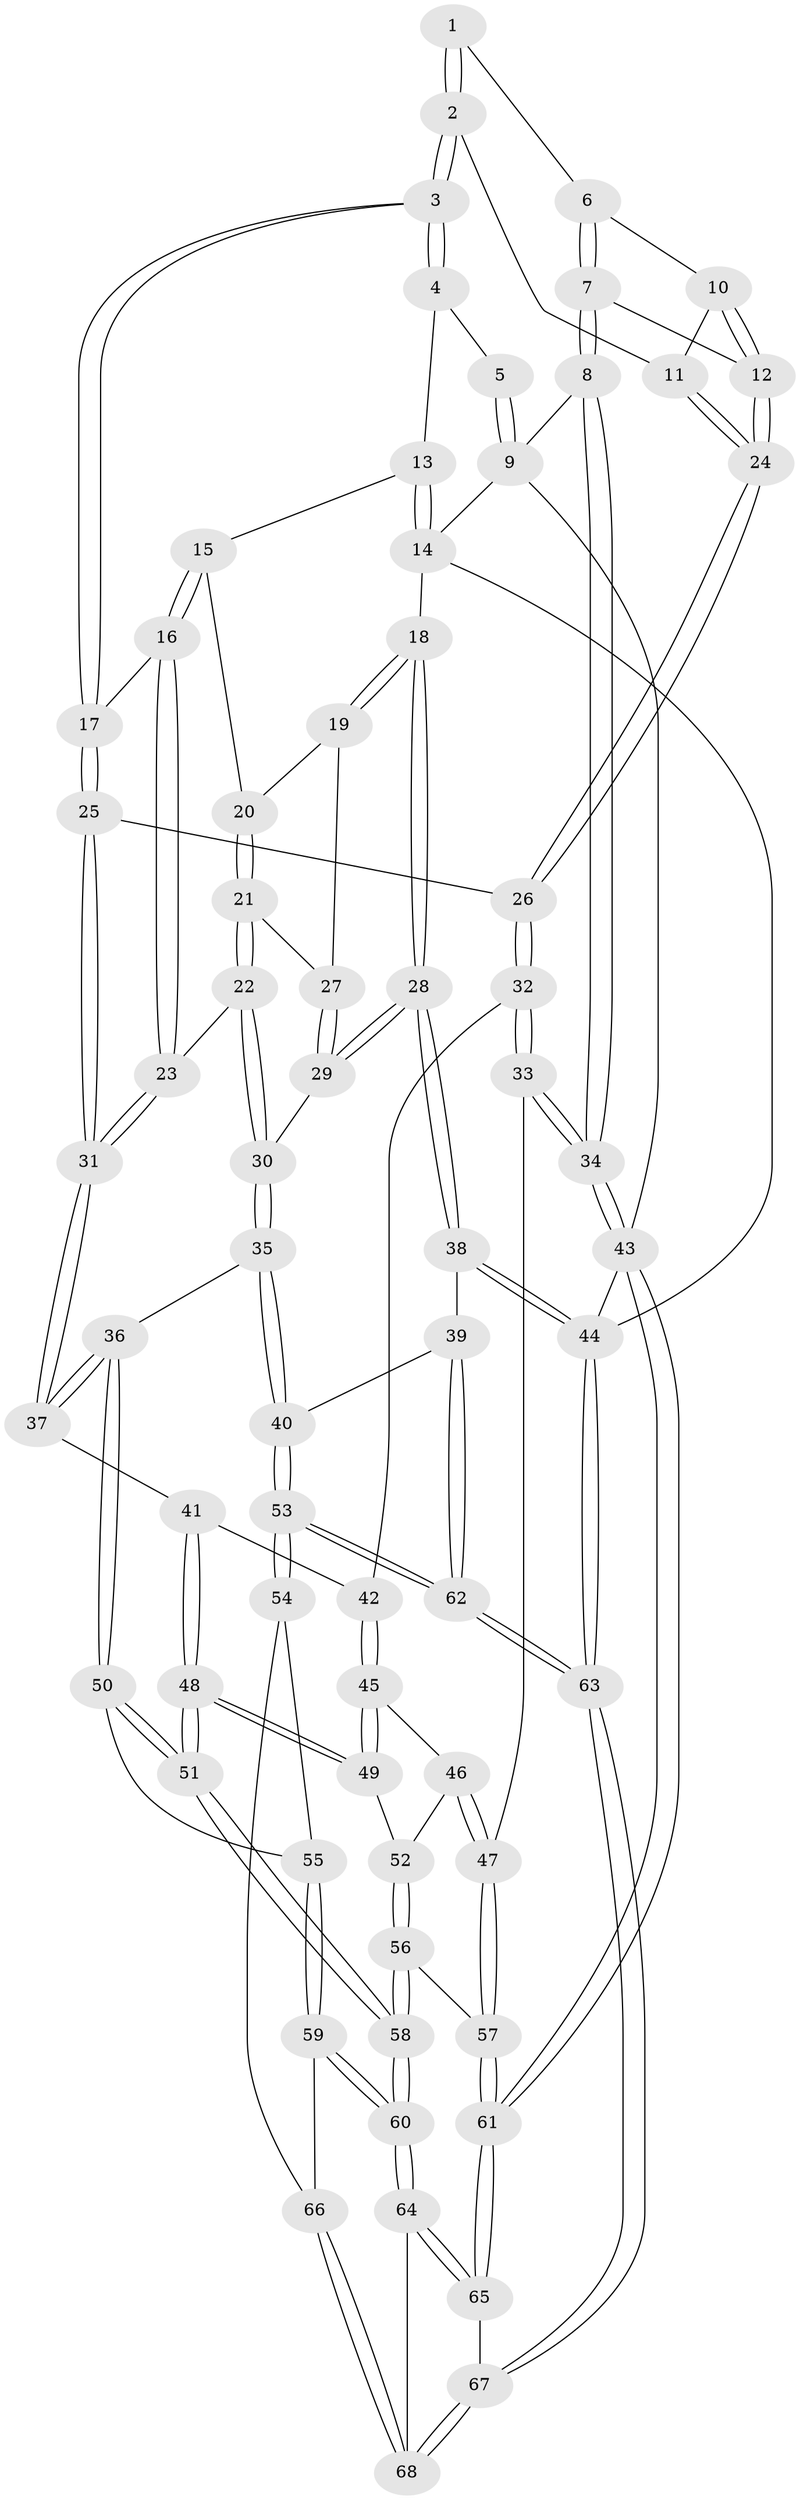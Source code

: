 // Generated by graph-tools (version 1.1) at 2025/50/03/09/25 03:50:59]
// undirected, 68 vertices, 167 edges
graph export_dot {
graph [start="1"]
  node [color=gray90,style=filled];
  1 [pos="+0.29629864110651827+0"];
  2 [pos="+0.4104117406590564+0.06428320475219171"];
  3 [pos="+0.5786390769456935+0.08217870897189007"];
  4 [pos="+0.5876669904816556+0"];
  5 [pos="+0.2803417533493047+0"];
  6 [pos="+0.2994063856880964+0"];
  7 [pos="+0.10696604695466878+0.1606742382286833"];
  8 [pos="+0+0.06869777039833438"];
  9 [pos="+0+0"];
  10 [pos="+0.3036824830160444+0.005485432810746294"];
  11 [pos="+0.37489086073756694+0.07231708210390282"];
  12 [pos="+0.2221270599666984+0.20199706893151495"];
  13 [pos="+0.9688724468638374+0"];
  14 [pos="+1+0"];
  15 [pos="+0.8565287862616024+0"];
  16 [pos="+0.6551028804510727+0.15471823009247332"];
  17 [pos="+0.5878900067573193+0.11302346865928704"];
  18 [pos="+1+0"];
  19 [pos="+0.9675329662376885+0.11029635892643927"];
  20 [pos="+0.8620239322517417+0.04196000850958317"];
  21 [pos="+0.8423862407624009+0.14866504599785743"];
  22 [pos="+0.7668050514310151+0.2270145901492183"];
  23 [pos="+0.6967919643535486+0.19512574669159577"];
  24 [pos="+0.2478260456334798+0.21898648560898545"];
  25 [pos="+0.41941721912804547+0.27915014033044133"];
  26 [pos="+0.30723745945330083+0.2862117938968853"];
  27 [pos="+0.9527076753418762+0.12247790622715843"];
  28 [pos="+1+0.46839238533877864"];
  29 [pos="+0.9464934189966893+0.31678851697640065"];
  30 [pos="+0.7678098172587655+0.22835913862423127"];
  31 [pos="+0.5603795780495062+0.4660798733453145"];
  32 [pos="+0.26156212529140166+0.4244682550334321"];
  33 [pos="+0+0.5090447382563531"];
  34 [pos="+0+0.4750102413082655"];
  35 [pos="+0.7316909874938148+0.5062954764475572"];
  36 [pos="+0.5948986284754768+0.5109699623911563"];
  37 [pos="+0.5616304430665037+0.47060381514653044"];
  38 [pos="+1+0.4717616320448508"];
  39 [pos="+1+0.5139754274625898"];
  40 [pos="+0.8404067355625238+0.5611147725955077"];
  41 [pos="+0.3235620685698042+0.5198992166402808"];
  42 [pos="+0.31363282179014773+0.5105924868545302"];
  43 [pos="+0+1"];
  44 [pos="+1+1"];
  45 [pos="+0.19487738493714876+0.6110374093622116"];
  46 [pos="+0.1932180104436648+0.6114999312492493"];
  47 [pos="+0.10989214127099119+0.6246647885745046"];
  48 [pos="+0.35445609427486624+0.6414656728328948"];
  49 [pos="+0.2791614223282881+0.6475850832267541"];
  50 [pos="+0.5753611384078299+0.5651117622427241"];
  51 [pos="+0.3606648924794641+0.650278037569266"];
  52 [pos="+0.2383109091321841+0.671338604288737"];
  53 [pos="+0.7648191529442464+0.7719394705517244"];
  54 [pos="+0.7066164741107515+0.7529353359711988"];
  55 [pos="+0.5764539023205156+0.586098628308257"];
  56 [pos="+0.20528271274023896+0.7042125643043753"];
  57 [pos="+0.14433284391366188+0.7254682080715008"];
  58 [pos="+0.3701023953574871+0.7304435136074147"];
  59 [pos="+0.5194911885786997+0.7654561412537476"];
  60 [pos="+0.3920438369819447+0.803542845459315"];
  61 [pos="+0.11177222005413956+1"];
  62 [pos="+0.8422497594721261+1"];
  63 [pos="+0.8622024405805496+1"];
  64 [pos="+0.369517549847881+0.8496578209946887"];
  65 [pos="+0.19174683086808353+1"];
  66 [pos="+0.5428168267675482+0.7762277732868181"];
  67 [pos="+0.8172254845874068+1"];
  68 [pos="+0.6268128789255005+0.9220382699083242"];
  1 -- 2;
  1 -- 2;
  1 -- 6;
  2 -- 3;
  2 -- 3;
  2 -- 11;
  3 -- 4;
  3 -- 4;
  3 -- 17;
  3 -- 17;
  4 -- 5;
  4 -- 13;
  5 -- 9;
  5 -- 9;
  6 -- 7;
  6 -- 7;
  6 -- 10;
  7 -- 8;
  7 -- 8;
  7 -- 12;
  8 -- 9;
  8 -- 34;
  8 -- 34;
  9 -- 14;
  9 -- 43;
  10 -- 11;
  10 -- 12;
  10 -- 12;
  11 -- 24;
  11 -- 24;
  12 -- 24;
  12 -- 24;
  13 -- 14;
  13 -- 14;
  13 -- 15;
  14 -- 18;
  14 -- 44;
  15 -- 16;
  15 -- 16;
  15 -- 20;
  16 -- 17;
  16 -- 23;
  16 -- 23;
  17 -- 25;
  17 -- 25;
  18 -- 19;
  18 -- 19;
  18 -- 28;
  18 -- 28;
  19 -- 20;
  19 -- 27;
  20 -- 21;
  20 -- 21;
  21 -- 22;
  21 -- 22;
  21 -- 27;
  22 -- 23;
  22 -- 30;
  22 -- 30;
  23 -- 31;
  23 -- 31;
  24 -- 26;
  24 -- 26;
  25 -- 26;
  25 -- 31;
  25 -- 31;
  26 -- 32;
  26 -- 32;
  27 -- 29;
  27 -- 29;
  28 -- 29;
  28 -- 29;
  28 -- 38;
  28 -- 38;
  29 -- 30;
  30 -- 35;
  30 -- 35;
  31 -- 37;
  31 -- 37;
  32 -- 33;
  32 -- 33;
  32 -- 42;
  33 -- 34;
  33 -- 34;
  33 -- 47;
  34 -- 43;
  34 -- 43;
  35 -- 36;
  35 -- 40;
  35 -- 40;
  36 -- 37;
  36 -- 37;
  36 -- 50;
  36 -- 50;
  37 -- 41;
  38 -- 39;
  38 -- 44;
  38 -- 44;
  39 -- 40;
  39 -- 62;
  39 -- 62;
  40 -- 53;
  40 -- 53;
  41 -- 42;
  41 -- 48;
  41 -- 48;
  42 -- 45;
  42 -- 45;
  43 -- 61;
  43 -- 61;
  43 -- 44;
  44 -- 63;
  44 -- 63;
  45 -- 46;
  45 -- 49;
  45 -- 49;
  46 -- 47;
  46 -- 47;
  46 -- 52;
  47 -- 57;
  47 -- 57;
  48 -- 49;
  48 -- 49;
  48 -- 51;
  48 -- 51;
  49 -- 52;
  50 -- 51;
  50 -- 51;
  50 -- 55;
  51 -- 58;
  51 -- 58;
  52 -- 56;
  52 -- 56;
  53 -- 54;
  53 -- 54;
  53 -- 62;
  53 -- 62;
  54 -- 55;
  54 -- 66;
  55 -- 59;
  55 -- 59;
  56 -- 57;
  56 -- 58;
  56 -- 58;
  57 -- 61;
  57 -- 61;
  58 -- 60;
  58 -- 60;
  59 -- 60;
  59 -- 60;
  59 -- 66;
  60 -- 64;
  60 -- 64;
  61 -- 65;
  61 -- 65;
  62 -- 63;
  62 -- 63;
  63 -- 67;
  63 -- 67;
  64 -- 65;
  64 -- 65;
  64 -- 68;
  65 -- 67;
  66 -- 68;
  66 -- 68;
  67 -- 68;
  67 -- 68;
}
